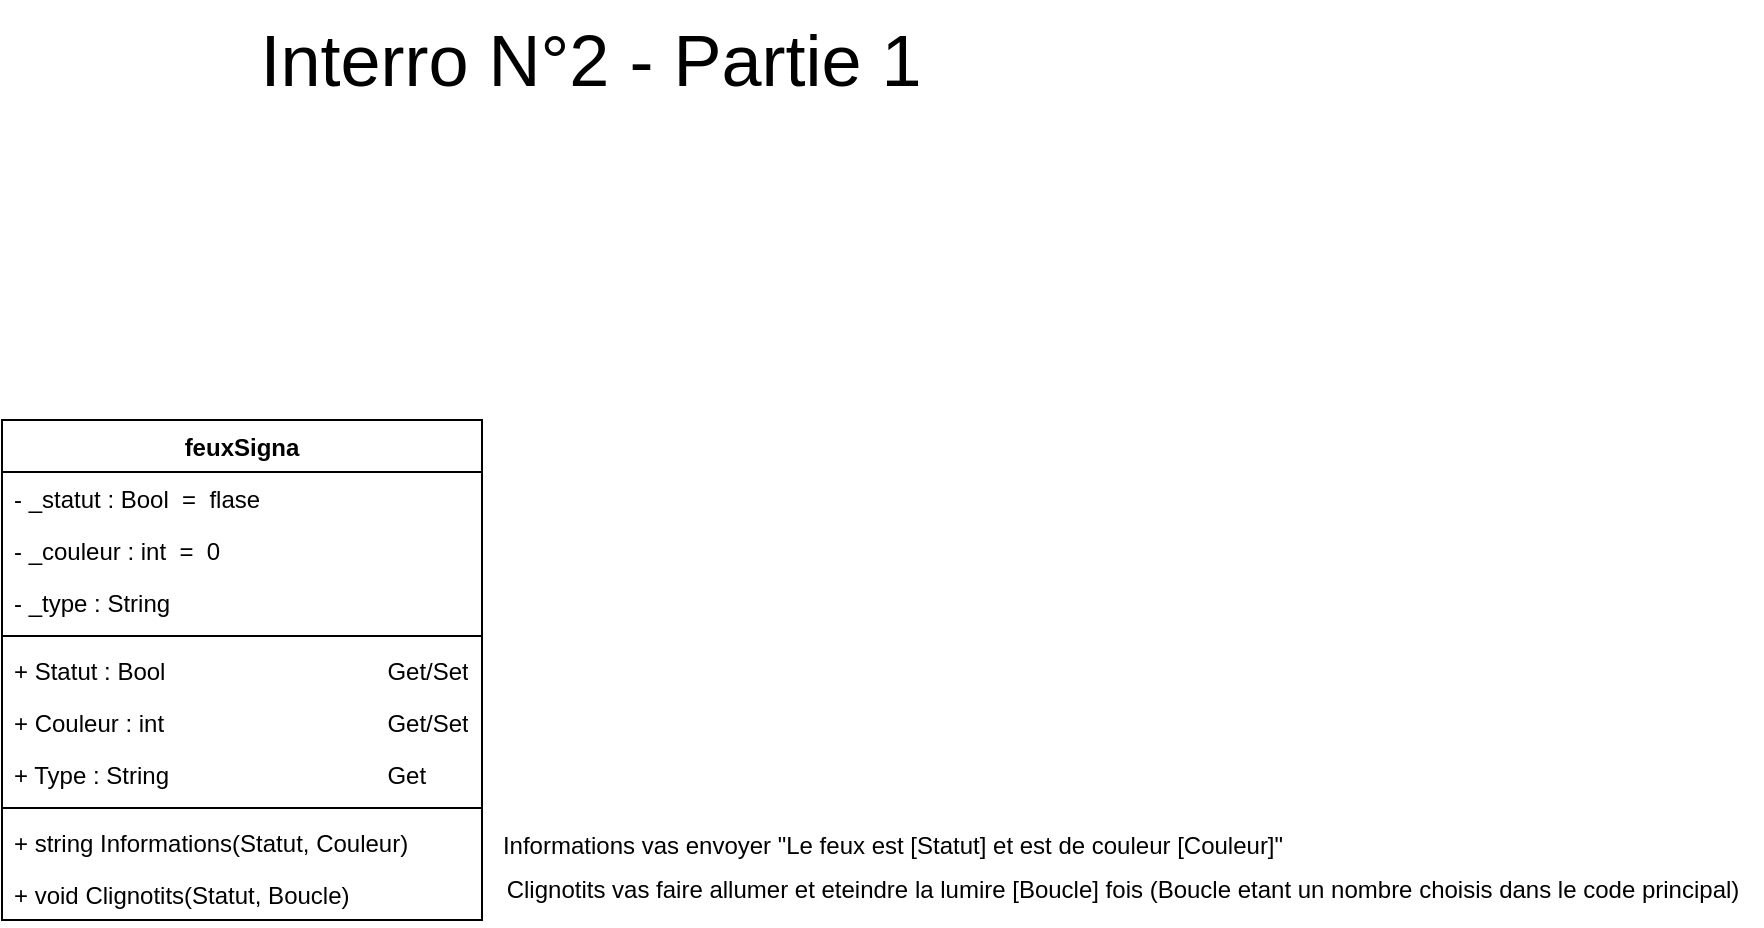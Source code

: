 <mxfile version="21.6.8" type="device">
  <diagram name="Page-1" id="a9ze6pepkfAq72Np-9hl">
    <mxGraphModel dx="1143" dy="571" grid="1" gridSize="10" guides="1" tooltips="1" connect="1" arrows="1" fold="1" page="1" pageScale="1" pageWidth="827" pageHeight="1169" math="0" shadow="0">
      <root>
        <mxCell id="0" />
        <mxCell id="1" parent="0" />
        <mxCell id="AT2I44ToHlos72OGRUwT-1" value="&lt;font style=&quot;font-size: 36px;&quot;&gt;Interro N°2 - Partie 1&lt;/font&gt;" style="text;html=1;align=center;verticalAlign=middle;resizable=0;points=[];autosize=1;strokeColor=none;fillColor=none;" vertex="1" parent="1">
          <mxGeometry x="239" width="350" height="60" as="geometry" />
        </mxCell>
        <mxCell id="AT2I44ToHlos72OGRUwT-2" value="feuxSigna" style="swimlane;fontStyle=1;align=center;verticalAlign=top;childLayout=stackLayout;horizontal=1;startSize=26;horizontalStack=0;resizeParent=1;resizeParentMax=0;resizeLast=0;collapsible=1;marginBottom=0;whiteSpace=wrap;html=1;" vertex="1" parent="1">
          <mxGeometry x="120" y="210" width="240" height="250" as="geometry" />
        </mxCell>
        <mxCell id="AT2I44ToHlos72OGRUwT-3" value="- _statut : Bool&amp;nbsp; =&amp;nbsp; flase" style="text;strokeColor=none;fillColor=none;align=left;verticalAlign=top;spacingLeft=4;spacingRight=4;overflow=hidden;rotatable=0;points=[[0,0.5],[1,0.5]];portConstraint=eastwest;whiteSpace=wrap;html=1;" vertex="1" parent="AT2I44ToHlos72OGRUwT-2">
          <mxGeometry y="26" width="240" height="26" as="geometry" />
        </mxCell>
        <mxCell id="AT2I44ToHlos72OGRUwT-9" value="- _couleur : int&amp;nbsp; =&amp;nbsp; 0" style="text;strokeColor=none;fillColor=none;align=left;verticalAlign=top;spacingLeft=4;spacingRight=4;overflow=hidden;rotatable=0;points=[[0,0.5],[1,0.5]];portConstraint=eastwest;whiteSpace=wrap;html=1;" vertex="1" parent="AT2I44ToHlos72OGRUwT-2">
          <mxGeometry y="52" width="240" height="26" as="geometry" />
        </mxCell>
        <mxCell id="AT2I44ToHlos72OGRUwT-12" value="- _type : String" style="text;strokeColor=none;fillColor=none;align=left;verticalAlign=top;spacingLeft=4;spacingRight=4;overflow=hidden;rotatable=0;points=[[0,0.5],[1,0.5]];portConstraint=eastwest;whiteSpace=wrap;html=1;" vertex="1" parent="AT2I44ToHlos72OGRUwT-2">
          <mxGeometry y="78" width="240" height="26" as="geometry" />
        </mxCell>
        <mxCell id="AT2I44ToHlos72OGRUwT-4" value="" style="line;strokeWidth=1;fillColor=none;align=left;verticalAlign=middle;spacingTop=-1;spacingLeft=3;spacingRight=3;rotatable=0;labelPosition=right;points=[];portConstraint=eastwest;strokeColor=inherit;" vertex="1" parent="AT2I44ToHlos72OGRUwT-2">
          <mxGeometry y="104" width="240" height="8" as="geometry" />
        </mxCell>
        <mxCell id="AT2I44ToHlos72OGRUwT-5" value="+ Statut : Bool &lt;span style=&quot;white-space: pre;&quot;&gt;&#x9;&lt;span style=&quot;white-space: pre;&quot;&gt;&#x9;&lt;/span&gt;&lt;span style=&quot;white-space: pre;&quot;&gt;&#x9;&lt;/span&gt;&lt;span style=&quot;white-space: pre;&quot;&gt;&#x9;&lt;/span&gt;&lt;/span&gt;Get/Set" style="text;strokeColor=none;fillColor=none;align=left;verticalAlign=top;spacingLeft=4;spacingRight=4;overflow=hidden;rotatable=0;points=[[0,0.5],[1,0.5]];portConstraint=eastwest;whiteSpace=wrap;html=1;" vertex="1" parent="AT2I44ToHlos72OGRUwT-2">
          <mxGeometry y="112" width="240" height="26" as="geometry" />
        </mxCell>
        <mxCell id="AT2I44ToHlos72OGRUwT-10" value="+ Couleur : int &lt;span style=&quot;white-space: pre;&quot;&gt;&#x9;&lt;span style=&quot;white-space: pre;&quot;&gt;&#x9;&lt;/span&gt;&lt;span style=&quot;white-space: pre;&quot;&gt;&#x9;&lt;/span&gt;&lt;span style=&quot;white-space: pre;&quot;&gt;&#x9;&lt;/span&gt;&lt;/span&gt;Get/Set" style="text;strokeColor=none;fillColor=none;align=left;verticalAlign=top;spacingLeft=4;spacingRight=4;overflow=hidden;rotatable=0;points=[[0,0.5],[1,0.5]];portConstraint=eastwest;whiteSpace=wrap;html=1;" vertex="1" parent="AT2I44ToHlos72OGRUwT-2">
          <mxGeometry y="138" width="240" height="26" as="geometry" />
        </mxCell>
        <mxCell id="AT2I44ToHlos72OGRUwT-13" value="+ Type : String &lt;span style=&quot;white-space: pre;&quot;&gt;&#x9;&lt;span style=&quot;white-space: pre;&quot;&gt;&#x9;&lt;/span&gt;&lt;span style=&quot;white-space: pre;&quot;&gt;&#x9;&lt;/span&gt;&lt;span style=&quot;white-space: pre;&quot;&gt;&#x9;&lt;/span&gt;&lt;/span&gt;Get" style="text;strokeColor=none;fillColor=none;align=left;verticalAlign=top;spacingLeft=4;spacingRight=4;overflow=hidden;rotatable=0;points=[[0,0.5],[1,0.5]];portConstraint=eastwest;whiteSpace=wrap;html=1;" vertex="1" parent="AT2I44ToHlos72OGRUwT-2">
          <mxGeometry y="164" width="240" height="26" as="geometry" />
        </mxCell>
        <mxCell id="AT2I44ToHlos72OGRUwT-6" value="" style="line;strokeWidth=1;fillColor=none;align=left;verticalAlign=middle;spacingTop=-1;spacingLeft=3;spacingRight=3;rotatable=0;labelPosition=right;points=[];portConstraint=eastwest;strokeColor=inherit;" vertex="1" parent="AT2I44ToHlos72OGRUwT-2">
          <mxGeometry y="190" width="240" height="8" as="geometry" />
        </mxCell>
        <mxCell id="AT2I44ToHlos72OGRUwT-7" value="+ string Informations(Statut, Couleur)" style="text;strokeColor=none;fillColor=none;align=left;verticalAlign=top;spacingLeft=4;spacingRight=4;overflow=hidden;rotatable=0;points=[[0,0.5],[1,0.5]];portConstraint=eastwest;whiteSpace=wrap;html=1;" vertex="1" parent="AT2I44ToHlos72OGRUwT-2">
          <mxGeometry y="198" width="240" height="26" as="geometry" />
        </mxCell>
        <mxCell id="AT2I44ToHlos72OGRUwT-14" value="+ void Clignotits(Statut, Boucle)" style="text;strokeColor=none;fillColor=none;align=left;verticalAlign=top;spacingLeft=4;spacingRight=4;overflow=hidden;rotatable=0;points=[[0,0.5],[1,0.5]];portConstraint=eastwest;whiteSpace=wrap;html=1;" vertex="1" parent="AT2I44ToHlos72OGRUwT-2">
          <mxGeometry y="224" width="240" height="26" as="geometry" />
        </mxCell>
        <mxCell id="AT2I44ToHlos72OGRUwT-15" value="Informations vas envoyer &quot;Le feux est [Statut] et est de couleur [Couleur]&quot;" style="text;html=1;align=center;verticalAlign=middle;resizable=0;points=[];autosize=1;strokeColor=none;fillColor=none;" vertex="1" parent="1">
          <mxGeometry x="360" y="408" width="410" height="30" as="geometry" />
        </mxCell>
        <mxCell id="AT2I44ToHlos72OGRUwT-16" value="Clignotits vas faire allumer et eteindre la lumire [Boucle] fois (Boucle etant un nombre choisis dans le code principal)" style="text;html=1;align=center;verticalAlign=middle;resizable=0;points=[];autosize=1;strokeColor=none;fillColor=none;" vertex="1" parent="1">
          <mxGeometry x="360" y="430" width="640" height="30" as="geometry" />
        </mxCell>
      </root>
    </mxGraphModel>
  </diagram>
</mxfile>
